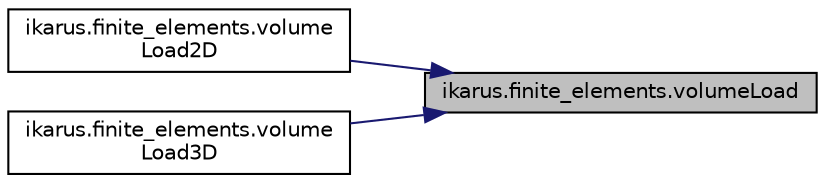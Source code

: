 digraph "ikarus.finite_elements.volumeLoad"
{
 // LATEX_PDF_SIZE
  edge [fontname="Helvetica",fontsize="10",labelfontname="Helvetica",labelfontsize="10"];
  node [fontname="Helvetica",fontsize="10",shape=record];
  rankdir="RL";
  Node1 [label="ikarus.finite_elements.volumeLoad",height=0.2,width=0.4,color="black", fillcolor="grey75", style="filled", fontcolor="black",tooltip=" "];
  Node1 -> Node2 [dir="back",color="midnightblue",fontsize="10",style="solid"];
  Node2 [label="ikarus.finite_elements.volume\lLoad2D",height=0.2,width=0.4,color="black", fillcolor="white", style="filled",URL="$a00362.html#ac843f3dd666115e6f215a803348dc3b6",tooltip=" "];
  Node1 -> Node3 [dir="back",color="midnightblue",fontsize="10",style="solid"];
  Node3 [label="ikarus.finite_elements.volume\lLoad3D",height=0.2,width=0.4,color="black", fillcolor="white", style="filled",URL="$a00362.html#a068cdc2f61f198a0a57e0a4afe14fb6f",tooltip=" "];
}
